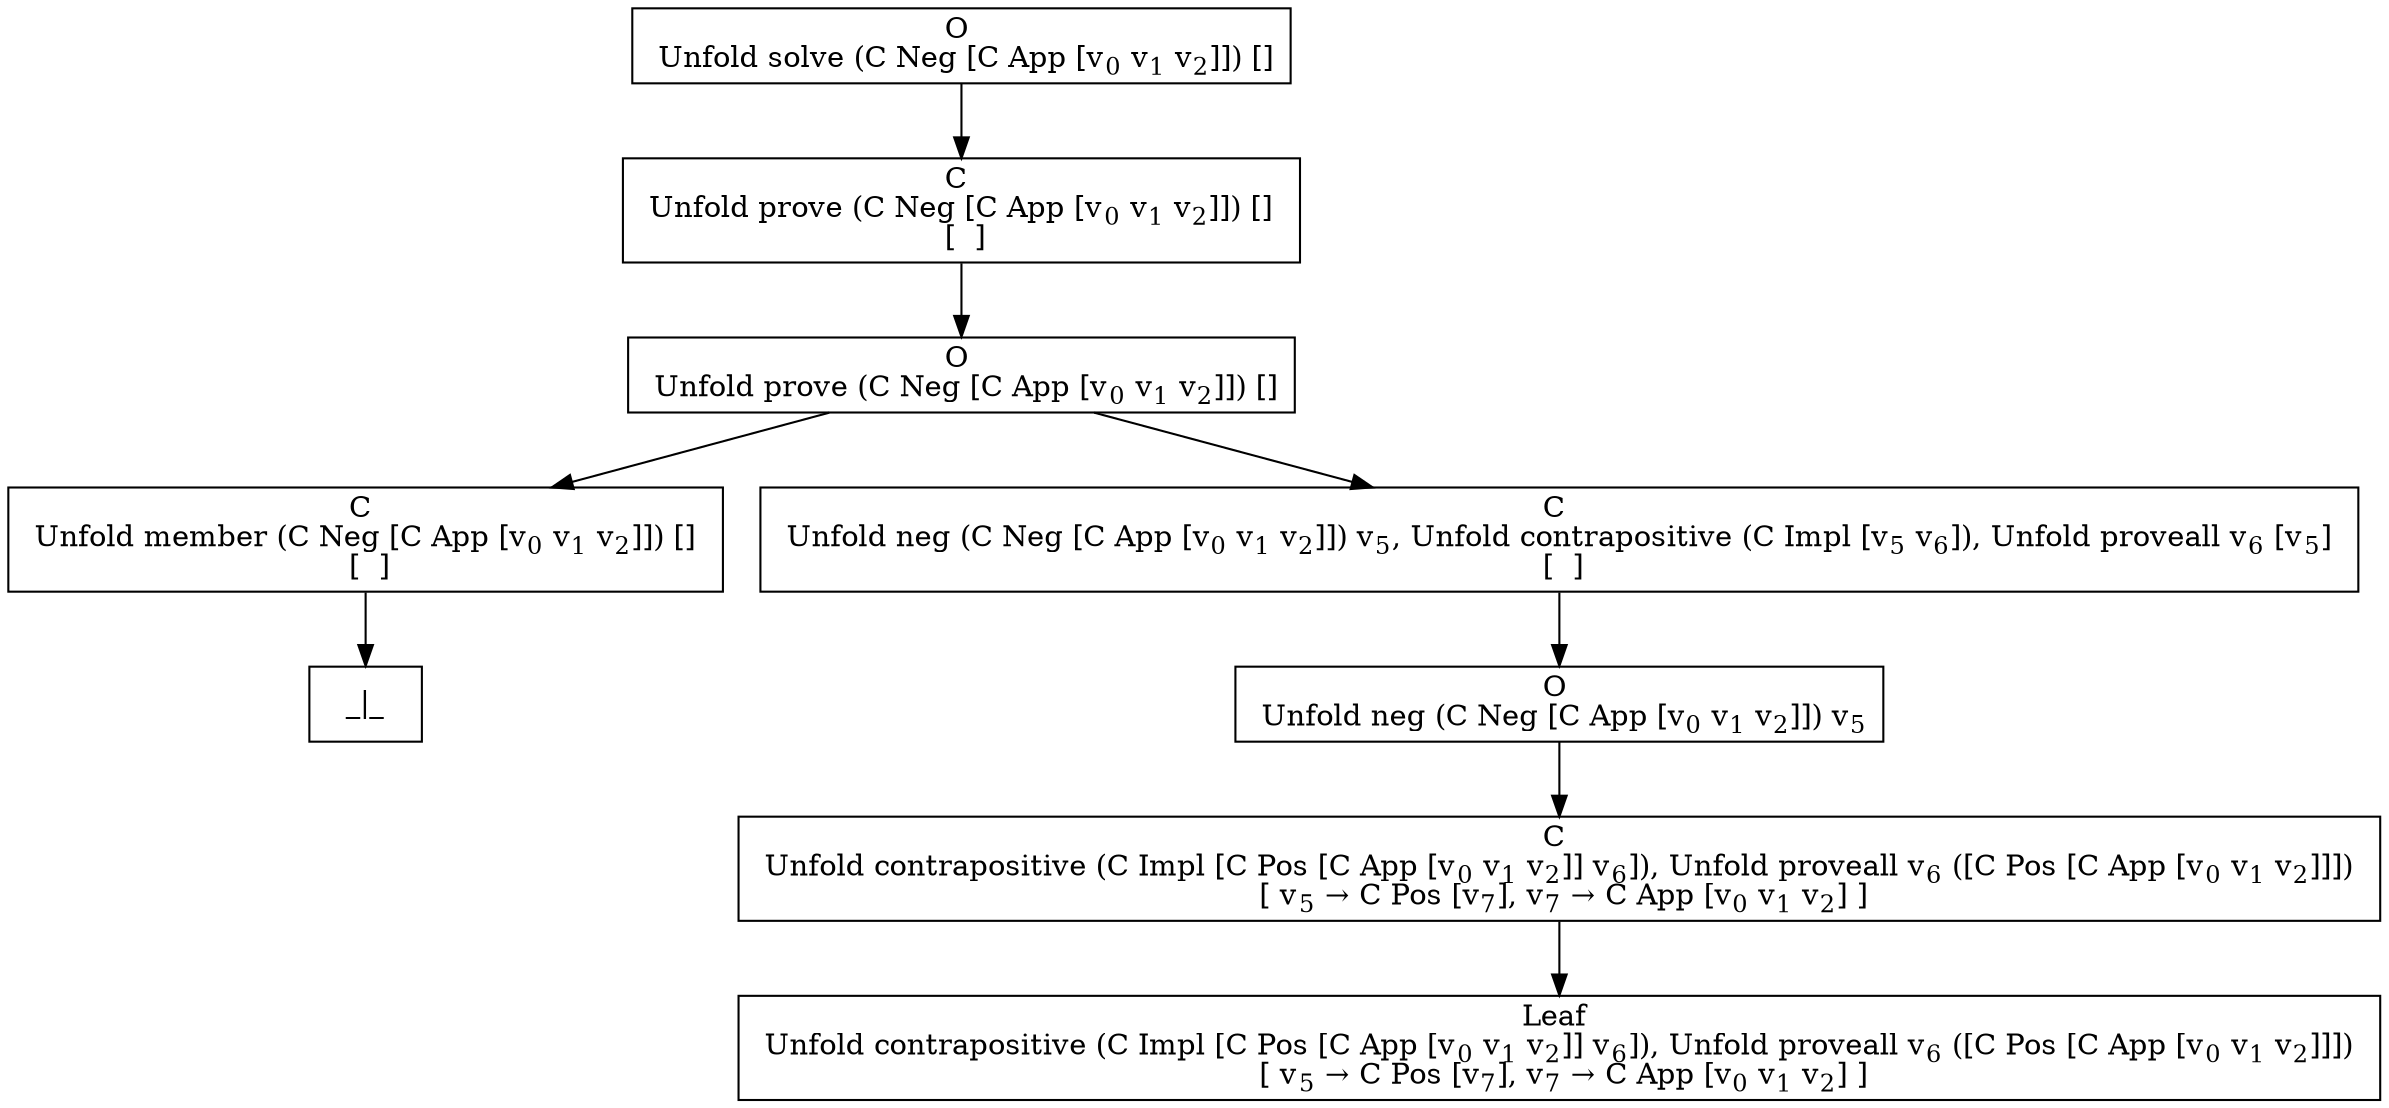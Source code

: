 digraph {
    graph [rankdir=TB
          ,bgcolor=transparent];
    node [shape=box
         ,fillcolor=white
         ,style=filled];
    0 [label=<O <BR/> Unfold solve (C Neg [C App [v<SUB>0</SUB> v<SUB>1</SUB> v<SUB>2</SUB>]]) []>];
    1 [label=<C <BR/> Unfold prove (C Neg [C App [v<SUB>0</SUB> v<SUB>1</SUB> v<SUB>2</SUB>]]) [] <BR/>  [  ] >];
    2 [label=<O <BR/> Unfold prove (C Neg [C App [v<SUB>0</SUB> v<SUB>1</SUB> v<SUB>2</SUB>]]) []>];
    3 [label=<C <BR/> Unfold member (C Neg [C App [v<SUB>0</SUB> v<SUB>1</SUB> v<SUB>2</SUB>]]) [] <BR/>  [  ] >];
    4 [label=<C <BR/> Unfold neg (C Neg [C App [v<SUB>0</SUB> v<SUB>1</SUB> v<SUB>2</SUB>]]) v<SUB>5</SUB>, Unfold contrapositive (C Impl [v<SUB>5</SUB> v<SUB>6</SUB>]), Unfold proveall v<SUB>6</SUB> [v<SUB>5</SUB>] <BR/>  [  ] >];
    5 [label=<_|_>];
    6 [label=<O <BR/> Unfold neg (C Neg [C App [v<SUB>0</SUB> v<SUB>1</SUB> v<SUB>2</SUB>]]) v<SUB>5</SUB>>];
    7 [label=<C <BR/> Unfold contrapositive (C Impl [C Pos [C App [v<SUB>0</SUB> v<SUB>1</SUB> v<SUB>2</SUB>]] v<SUB>6</SUB>]), Unfold proveall v<SUB>6</SUB> ([C Pos [C App [v<SUB>0</SUB> v<SUB>1</SUB> v<SUB>2</SUB>]]]) <BR/>  [ v<SUB>5</SUB> &rarr; C Pos [v<SUB>7</SUB>], v<SUB>7</SUB> &rarr; C App [v<SUB>0</SUB> v<SUB>1</SUB> v<SUB>2</SUB>] ] >];
    8 [label=<Leaf <BR/> Unfold contrapositive (C Impl [C Pos [C App [v<SUB>0</SUB> v<SUB>1</SUB> v<SUB>2</SUB>]] v<SUB>6</SUB>]), Unfold proveall v<SUB>6</SUB> ([C Pos [C App [v<SUB>0</SUB> v<SUB>1</SUB> v<SUB>2</SUB>]]]) <BR/>  [ v<SUB>5</SUB> &rarr; C Pos [v<SUB>7</SUB>], v<SUB>7</SUB> &rarr; C App [v<SUB>0</SUB> v<SUB>1</SUB> v<SUB>2</SUB>] ] >];
    0 -> 1 [label=""];
    1 -> 2 [label=""];
    2 -> 3 [label=""];
    2 -> 4 [label=""];
    3 -> 5 [label=""];
    4 -> 6 [label=""];
    6 -> 7 [label=""];
    7 -> 8 [label=""];
}